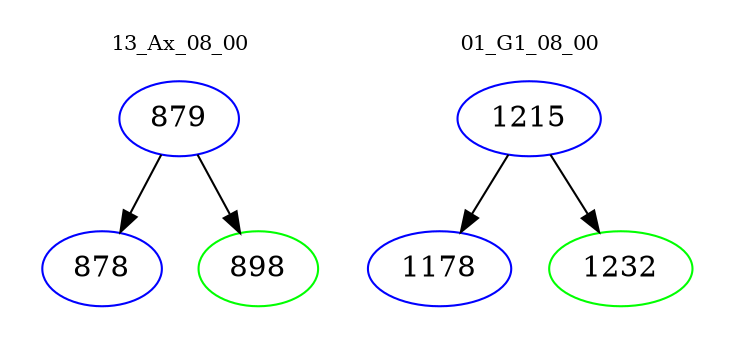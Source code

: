 digraph{
subgraph cluster_0 {
color = white
label = "13_Ax_08_00";
fontsize=10;
T0_879 [label="879", color="blue"]
T0_879 -> T0_878 [color="black"]
T0_878 [label="878", color="blue"]
T0_879 -> T0_898 [color="black"]
T0_898 [label="898", color="green"]
}
subgraph cluster_1 {
color = white
label = "01_G1_08_00";
fontsize=10;
T1_1215 [label="1215", color="blue"]
T1_1215 -> T1_1178 [color="black"]
T1_1178 [label="1178", color="blue"]
T1_1215 -> T1_1232 [color="black"]
T1_1232 [label="1232", color="green"]
}
}
